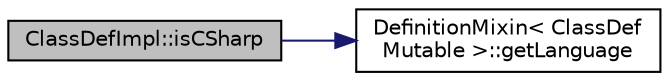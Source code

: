 digraph "ClassDefImpl::isCSharp"
{
 // LATEX_PDF_SIZE
  edge [fontname="Helvetica",fontsize="10",labelfontname="Helvetica",labelfontsize="10"];
  node [fontname="Helvetica",fontsize="10",shape=record];
  rankdir="LR";
  Node1 [label="ClassDefImpl::isCSharp",height=0.2,width=0.4,color="black", fillcolor="grey75", style="filled", fontcolor="black",tooltip=" "];
  Node1 -> Node2 [color="midnightblue",fontsize="10",style="solid"];
  Node2 [label="DefinitionMixin\< ClassDef\lMutable \>::getLanguage",height=0.2,width=0.4,color="black", fillcolor="white", style="filled",URL="$classDefinitionMixin.html#a2ec39daf3ce8b2fcbeb38da43e840397",tooltip=" "];
}
